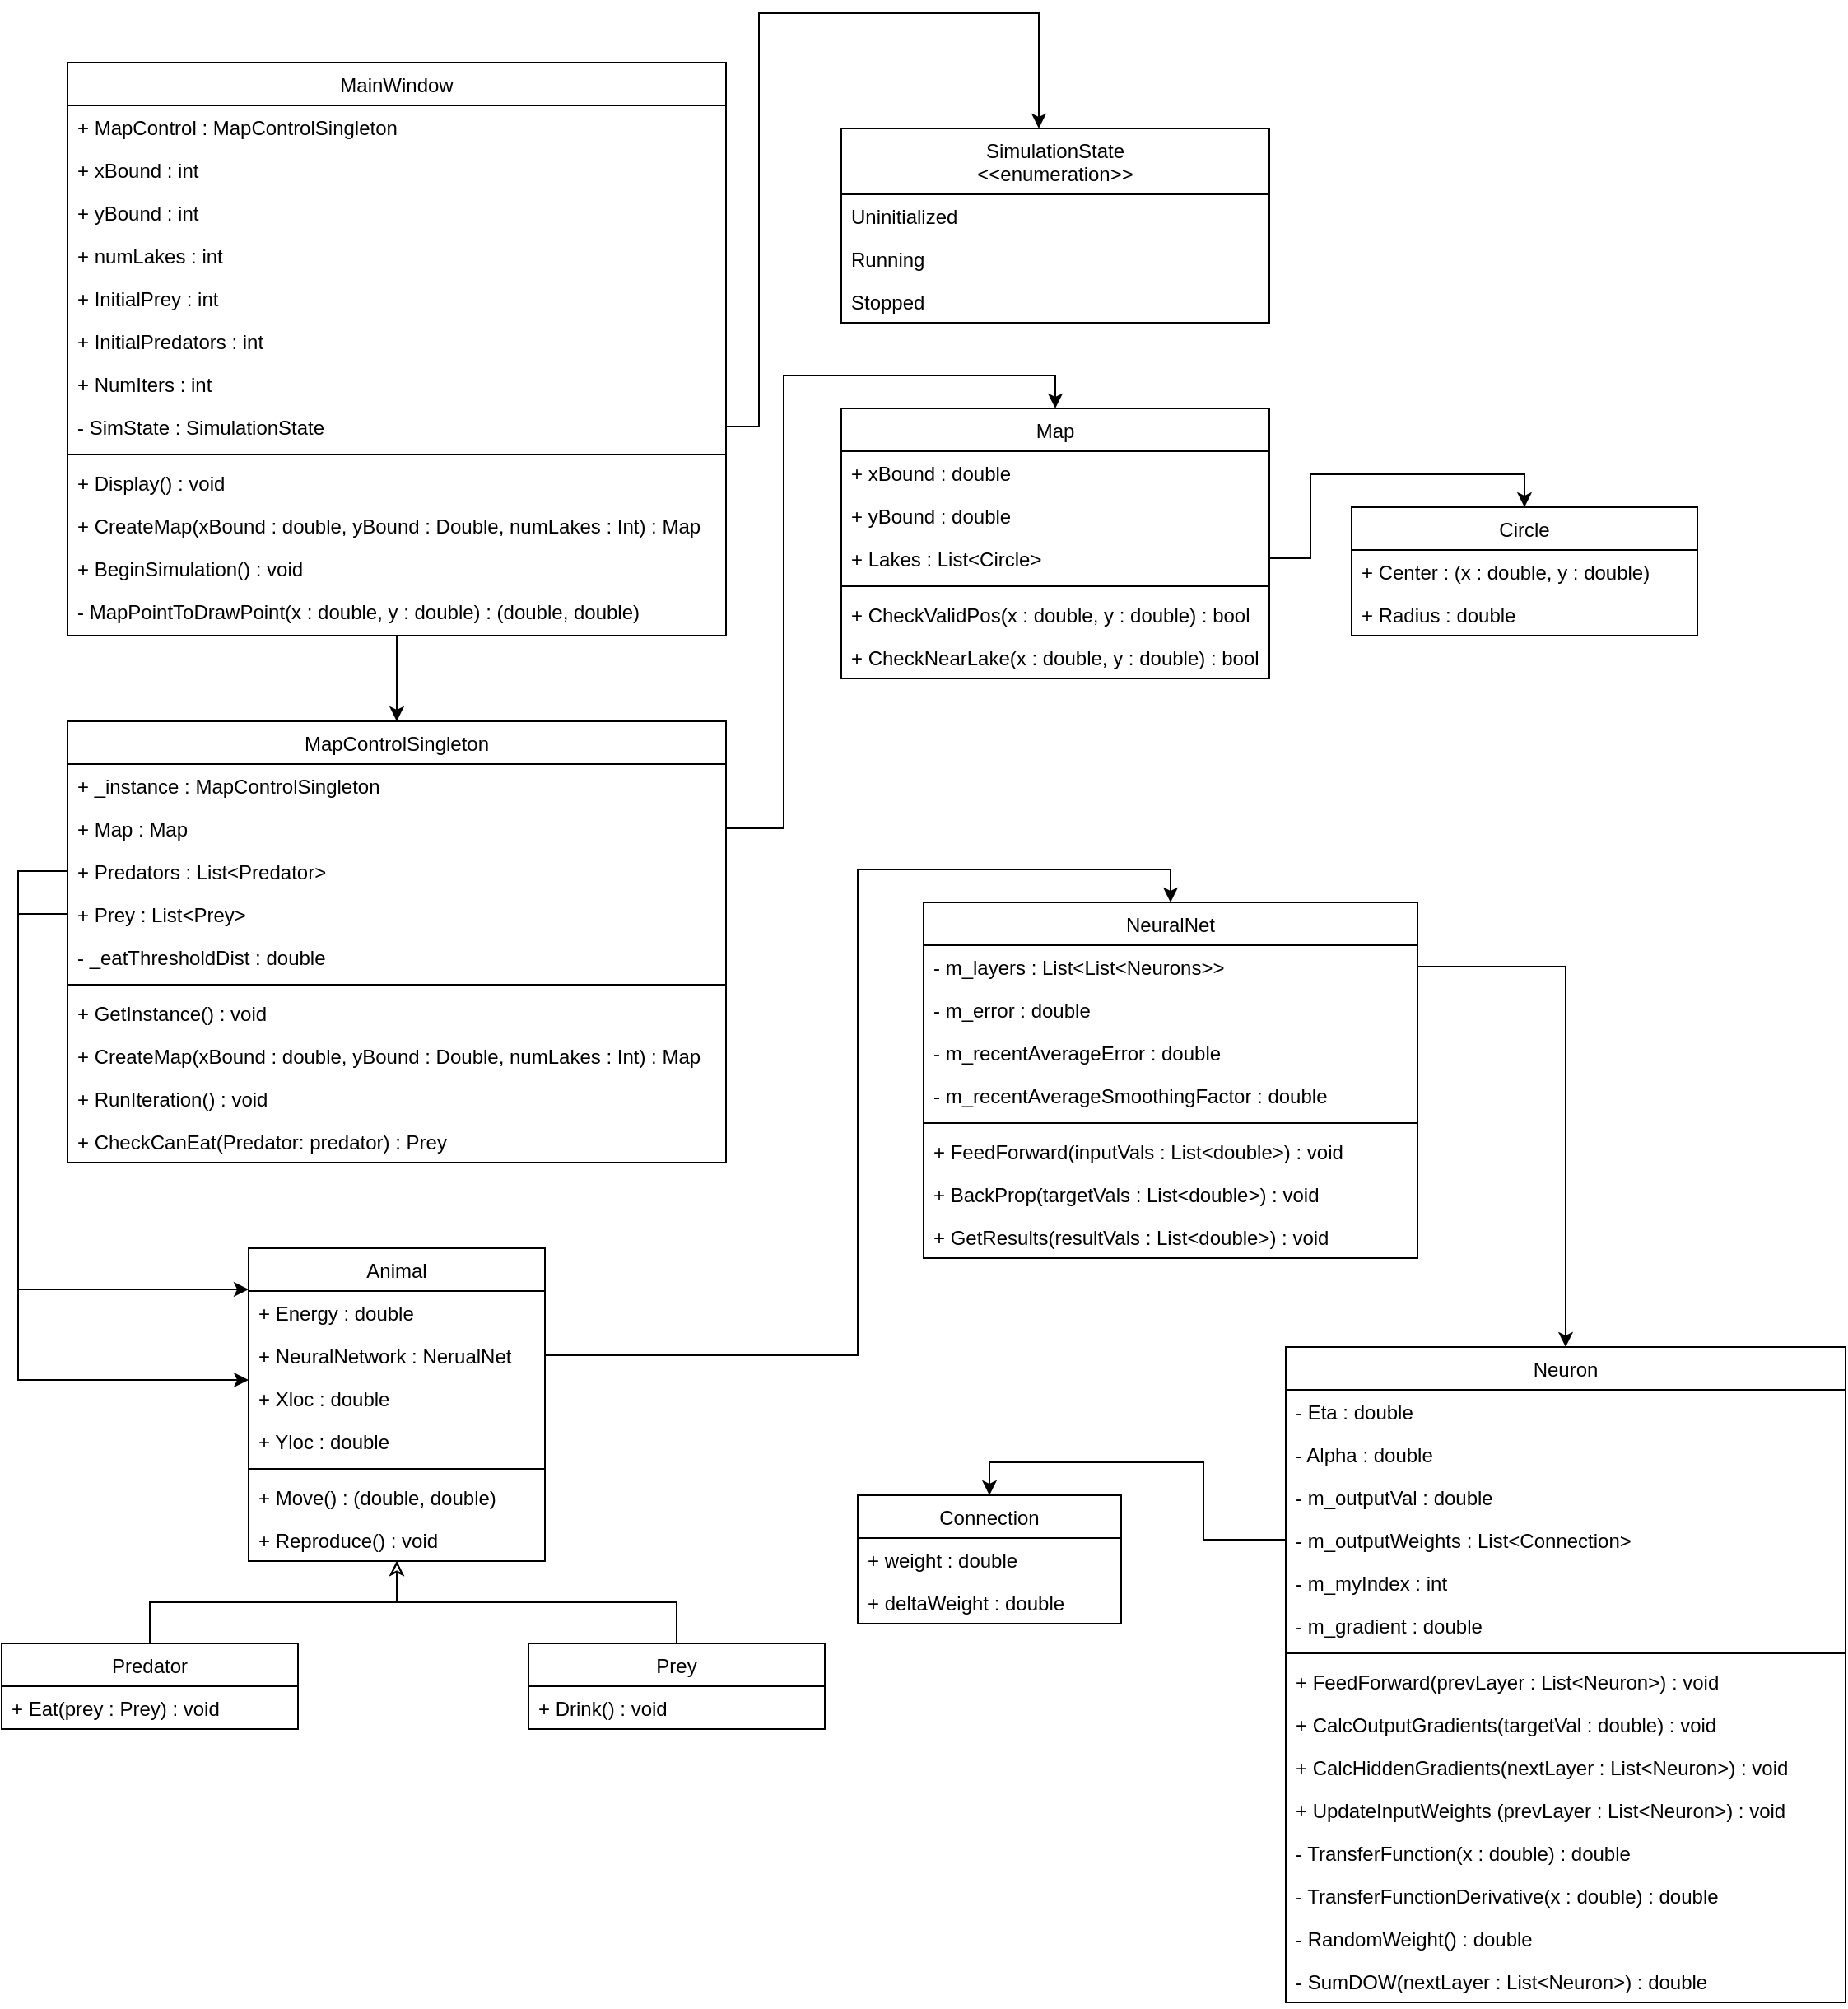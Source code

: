 <mxfile version="21.1.2" type="device">
  <diagram id="C5RBs43oDa-KdzZeNtuy" name="Page-1">
    <mxGraphModel dx="1514" dy="1464" grid="1" gridSize="10" guides="1" tooltips="1" connect="1" arrows="1" fold="1" page="0" pageScale="1" pageWidth="827" pageHeight="1169" math="0" shadow="0">
      <root>
        <mxCell id="WIyWlLk6GJQsqaUBKTNV-0" />
        <mxCell id="WIyWlLk6GJQsqaUBKTNV-1" parent="WIyWlLk6GJQsqaUBKTNV-0" />
        <mxCell id="zkfFHV4jXpPFQw0GAbJ--0" value="NeuralNet" style="swimlane;fontStyle=0;align=center;verticalAlign=top;childLayout=stackLayout;horizontal=1;startSize=26;horizontalStack=0;resizeParent=1;resizeLast=0;collapsible=1;marginBottom=0;rounded=0;shadow=0;strokeWidth=1;" parent="WIyWlLk6GJQsqaUBKTNV-1" vertex="1">
          <mxGeometry x="230" y="-150" width="300" height="216" as="geometry">
            <mxRectangle x="230" y="140" width="160" height="26" as="alternateBounds" />
          </mxGeometry>
        </mxCell>
        <mxCell id="zkfFHV4jXpPFQw0GAbJ--1" value="- m_layers : List&lt;List&lt;Neurons&gt;&gt;" style="text;align=left;verticalAlign=top;spacingLeft=4;spacingRight=4;overflow=hidden;rotatable=0;points=[[0,0.5],[1,0.5]];portConstraint=eastwest;" parent="zkfFHV4jXpPFQw0GAbJ--0" vertex="1">
          <mxGeometry y="26" width="300" height="26" as="geometry" />
        </mxCell>
        <mxCell id="zkfFHV4jXpPFQw0GAbJ--2" value="- m_error : double" style="text;align=left;verticalAlign=top;spacingLeft=4;spacingRight=4;overflow=hidden;rotatable=0;points=[[0,0.5],[1,0.5]];portConstraint=eastwest;rounded=0;shadow=0;html=0;" parent="zkfFHV4jXpPFQw0GAbJ--0" vertex="1">
          <mxGeometry y="52" width="300" height="26" as="geometry" />
        </mxCell>
        <mxCell id="zkfFHV4jXpPFQw0GAbJ--3" value="- m_recentAverageError : double" style="text;align=left;verticalAlign=top;spacingLeft=4;spacingRight=4;overflow=hidden;rotatable=0;points=[[0,0.5],[1,0.5]];portConstraint=eastwest;rounded=0;shadow=0;html=0;" parent="zkfFHV4jXpPFQw0GAbJ--0" vertex="1">
          <mxGeometry y="78" width="300" height="26" as="geometry" />
        </mxCell>
        <mxCell id="nO7ZJ4x5iDr7NH1Br83X-15" value="- m_recentAverageSmoothingFactor : double" style="text;align=left;verticalAlign=top;spacingLeft=4;spacingRight=4;overflow=hidden;rotatable=0;points=[[0,0.5],[1,0.5]];portConstraint=eastwest;rounded=0;shadow=0;html=0;" parent="zkfFHV4jXpPFQw0GAbJ--0" vertex="1">
          <mxGeometry y="104" width="300" height="26" as="geometry" />
        </mxCell>
        <mxCell id="zkfFHV4jXpPFQw0GAbJ--4" value="" style="line;html=1;strokeWidth=1;align=left;verticalAlign=middle;spacingTop=-1;spacingLeft=3;spacingRight=3;rotatable=0;labelPosition=right;points=[];portConstraint=eastwest;" parent="zkfFHV4jXpPFQw0GAbJ--0" vertex="1">
          <mxGeometry y="130" width="300" height="8" as="geometry" />
        </mxCell>
        <mxCell id="zkfFHV4jXpPFQw0GAbJ--5" value="+ FeedForward(inputVals : List&lt;double&gt;) : void" style="text;align=left;verticalAlign=top;spacingLeft=4;spacingRight=4;overflow=hidden;rotatable=0;points=[[0,0.5],[1,0.5]];portConstraint=eastwest;" parent="zkfFHV4jXpPFQw0GAbJ--0" vertex="1">
          <mxGeometry y="138" width="300" height="26" as="geometry" />
        </mxCell>
        <mxCell id="nO7ZJ4x5iDr7NH1Br83X-19" value="+ BackProp(targetVals : List&lt;double&gt;) : void" style="text;align=left;verticalAlign=top;spacingLeft=4;spacingRight=4;overflow=hidden;rotatable=0;points=[[0,0.5],[1,0.5]];portConstraint=eastwest;" parent="zkfFHV4jXpPFQw0GAbJ--0" vertex="1">
          <mxGeometry y="164" width="300" height="26" as="geometry" />
        </mxCell>
        <mxCell id="nO7ZJ4x5iDr7NH1Br83X-18" value="+ GetResults(resultVals : List&lt;double&gt;) : void" style="text;align=left;verticalAlign=top;spacingLeft=4;spacingRight=4;overflow=hidden;rotatable=0;points=[[0,0.5],[1,0.5]];portConstraint=eastwest;" parent="zkfFHV4jXpPFQw0GAbJ--0" vertex="1">
          <mxGeometry y="190" width="300" height="26" as="geometry" />
        </mxCell>
        <mxCell id="zkfFHV4jXpPFQw0GAbJ--17" value="Neuron" style="swimlane;fontStyle=0;align=center;verticalAlign=top;childLayout=stackLayout;horizontal=1;startSize=26;horizontalStack=0;resizeParent=1;resizeLast=0;collapsible=1;marginBottom=0;rounded=0;shadow=0;strokeWidth=1;" parent="WIyWlLk6GJQsqaUBKTNV-1" vertex="1">
          <mxGeometry x="450" y="120" width="340" height="398" as="geometry">
            <mxRectangle x="550" y="140" width="160" height="26" as="alternateBounds" />
          </mxGeometry>
        </mxCell>
        <mxCell id="zkfFHV4jXpPFQw0GAbJ--18" value="- Eta : double" style="text;align=left;verticalAlign=top;spacingLeft=4;spacingRight=4;overflow=hidden;rotatable=0;points=[[0,0.5],[1,0.5]];portConstraint=eastwest;" parent="zkfFHV4jXpPFQw0GAbJ--17" vertex="1">
          <mxGeometry y="26" width="340" height="26" as="geometry" />
        </mxCell>
        <mxCell id="zkfFHV4jXpPFQw0GAbJ--19" value="- Alpha : double" style="text;align=left;verticalAlign=top;spacingLeft=4;spacingRight=4;overflow=hidden;rotatable=0;points=[[0,0.5],[1,0.5]];portConstraint=eastwest;rounded=0;shadow=0;html=0;" parent="zkfFHV4jXpPFQw0GAbJ--17" vertex="1">
          <mxGeometry y="52" width="340" height="26" as="geometry" />
        </mxCell>
        <mxCell id="zkfFHV4jXpPFQw0GAbJ--20" value="- m_outputVal : double" style="text;align=left;verticalAlign=top;spacingLeft=4;spacingRight=4;overflow=hidden;rotatable=0;points=[[0,0.5],[1,0.5]];portConstraint=eastwest;rounded=0;shadow=0;html=0;" parent="zkfFHV4jXpPFQw0GAbJ--17" vertex="1">
          <mxGeometry y="78" width="340" height="26" as="geometry" />
        </mxCell>
        <mxCell id="zkfFHV4jXpPFQw0GAbJ--21" value="- m_outputWeights : List&lt;Connection&gt;" style="text;align=left;verticalAlign=top;spacingLeft=4;spacingRight=4;overflow=hidden;rotatable=0;points=[[0,0.5],[1,0.5]];portConstraint=eastwest;rounded=0;shadow=0;html=0;" parent="zkfFHV4jXpPFQw0GAbJ--17" vertex="1">
          <mxGeometry y="104" width="340" height="26" as="geometry" />
        </mxCell>
        <mxCell id="zkfFHV4jXpPFQw0GAbJ--22" value="- m_myIndex : int" style="text;align=left;verticalAlign=top;spacingLeft=4;spacingRight=4;overflow=hidden;rotatable=0;points=[[0,0.5],[1,0.5]];portConstraint=eastwest;rounded=0;shadow=0;html=0;" parent="zkfFHV4jXpPFQw0GAbJ--17" vertex="1">
          <mxGeometry y="130" width="340" height="26" as="geometry" />
        </mxCell>
        <mxCell id="nO7ZJ4x5iDr7NH1Br83X-7" value="- m_gradient : double" style="text;align=left;verticalAlign=top;spacingLeft=4;spacingRight=4;overflow=hidden;rotatable=0;points=[[0,0.5],[1,0.5]];portConstraint=eastwest;rounded=0;shadow=0;html=0;" parent="zkfFHV4jXpPFQw0GAbJ--17" vertex="1">
          <mxGeometry y="156" width="340" height="26" as="geometry" />
        </mxCell>
        <mxCell id="zkfFHV4jXpPFQw0GAbJ--23" value="" style="line;html=1;strokeWidth=1;align=left;verticalAlign=middle;spacingTop=-1;spacingLeft=3;spacingRight=3;rotatable=0;labelPosition=right;points=[];portConstraint=eastwest;" parent="zkfFHV4jXpPFQw0GAbJ--17" vertex="1">
          <mxGeometry y="182" width="340" height="8" as="geometry" />
        </mxCell>
        <mxCell id="zkfFHV4jXpPFQw0GAbJ--24" value="+ FeedForward(prevLayer : List&lt;Neuron&gt;) : void" style="text;align=left;verticalAlign=top;spacingLeft=4;spacingRight=4;overflow=hidden;rotatable=0;points=[[0,0.5],[1,0.5]];portConstraint=eastwest;" parent="zkfFHV4jXpPFQw0GAbJ--17" vertex="1">
          <mxGeometry y="190" width="340" height="26" as="geometry" />
        </mxCell>
        <mxCell id="zkfFHV4jXpPFQw0GAbJ--25" value="+ CalcOutputGradients(targetVal : double) : void" style="text;align=left;verticalAlign=top;spacingLeft=4;spacingRight=4;overflow=hidden;rotatable=0;points=[[0,0.5],[1,0.5]];portConstraint=eastwest;" parent="zkfFHV4jXpPFQw0GAbJ--17" vertex="1">
          <mxGeometry y="216" width="340" height="26" as="geometry" />
        </mxCell>
        <mxCell id="nO7ZJ4x5iDr7NH1Br83X-11" value="+ CalcHiddenGradients(nextLayer : List&lt;Neuron&gt;) : void" style="text;align=left;verticalAlign=top;spacingLeft=4;spacingRight=4;overflow=hidden;rotatable=0;points=[[0,0.5],[1,0.5]];portConstraint=eastwest;" parent="zkfFHV4jXpPFQw0GAbJ--17" vertex="1">
          <mxGeometry y="242" width="340" height="26" as="geometry" />
        </mxCell>
        <mxCell id="nO7ZJ4x5iDr7NH1Br83X-10" value="+ UpdateInputWeights (prevLayer : List&lt;Neuron&gt;) : void" style="text;align=left;verticalAlign=top;spacingLeft=4;spacingRight=4;overflow=hidden;rotatable=0;points=[[0,0.5],[1,0.5]];portConstraint=eastwest;" parent="zkfFHV4jXpPFQw0GAbJ--17" vertex="1">
          <mxGeometry y="268" width="340" height="26" as="geometry" />
        </mxCell>
        <mxCell id="nO7ZJ4x5iDr7NH1Br83X-9" value="- TransferFunction(x : double) : double" style="text;align=left;verticalAlign=top;spacingLeft=4;spacingRight=4;overflow=hidden;rotatable=0;points=[[0,0.5],[1,0.5]];portConstraint=eastwest;" parent="zkfFHV4jXpPFQw0GAbJ--17" vertex="1">
          <mxGeometry y="294" width="340" height="26" as="geometry" />
        </mxCell>
        <mxCell id="nO7ZJ4x5iDr7NH1Br83X-8" value="- TransferFunctionDerivative(x : double) : double" style="text;align=left;verticalAlign=top;spacingLeft=4;spacingRight=4;overflow=hidden;rotatable=0;points=[[0,0.5],[1,0.5]];portConstraint=eastwest;" parent="zkfFHV4jXpPFQw0GAbJ--17" vertex="1">
          <mxGeometry y="320" width="340" height="26" as="geometry" />
        </mxCell>
        <mxCell id="nO7ZJ4x5iDr7NH1Br83X-13" value="- RandomWeight() : double" style="text;align=left;verticalAlign=top;spacingLeft=4;spacingRight=4;overflow=hidden;rotatable=0;points=[[0,0.5],[1,0.5]];portConstraint=eastwest;" parent="zkfFHV4jXpPFQw0GAbJ--17" vertex="1">
          <mxGeometry y="346" width="340" height="26" as="geometry" />
        </mxCell>
        <mxCell id="nO7ZJ4x5iDr7NH1Br83X-12" value="- SumDOW(nextLayer : List&lt;Neuron&gt;) : double" style="text;align=left;verticalAlign=top;spacingLeft=4;spacingRight=4;overflow=hidden;rotatable=0;points=[[0,0.5],[1,0.5]];portConstraint=eastwest;" parent="zkfFHV4jXpPFQw0GAbJ--17" vertex="1">
          <mxGeometry y="372" width="340" height="26" as="geometry" />
        </mxCell>
        <mxCell id="nO7ZJ4x5iDr7NH1Br83X-0" value="Connection" style="swimlane;fontStyle=0;align=center;verticalAlign=top;childLayout=stackLayout;horizontal=1;startSize=26;horizontalStack=0;resizeParent=1;resizeLast=0;collapsible=1;marginBottom=0;rounded=0;shadow=0;strokeWidth=1;" parent="WIyWlLk6GJQsqaUBKTNV-1" vertex="1">
          <mxGeometry x="190" y="210" width="160" height="78" as="geometry">
            <mxRectangle x="230" y="140" width="160" height="26" as="alternateBounds" />
          </mxGeometry>
        </mxCell>
        <mxCell id="nO7ZJ4x5iDr7NH1Br83X-1" value="+ weight : double" style="text;align=left;verticalAlign=top;spacingLeft=4;spacingRight=4;overflow=hidden;rotatable=0;points=[[0,0.5],[1,0.5]];portConstraint=eastwest;" parent="nO7ZJ4x5iDr7NH1Br83X-0" vertex="1">
          <mxGeometry y="26" width="160" height="26" as="geometry" />
        </mxCell>
        <mxCell id="nO7ZJ4x5iDr7NH1Br83X-2" value="+ deltaWeight : double" style="text;align=left;verticalAlign=top;spacingLeft=4;spacingRight=4;overflow=hidden;rotatable=0;points=[[0,0.5],[1,0.5]];portConstraint=eastwest;rounded=0;shadow=0;html=0;" parent="nO7ZJ4x5iDr7NH1Br83X-0" vertex="1">
          <mxGeometry y="52" width="160" height="26" as="geometry" />
        </mxCell>
        <mxCell id="nO7ZJ4x5iDr7NH1Br83X-6" style="edgeStyle=orthogonalEdgeStyle;rounded=0;orthogonalLoop=1;jettySize=auto;html=1;entryX=0.5;entryY=0;entryDx=0;entryDy=0;" parent="WIyWlLk6GJQsqaUBKTNV-1" source="zkfFHV4jXpPFQw0GAbJ--21" target="nO7ZJ4x5iDr7NH1Br83X-0" edge="1">
          <mxGeometry relative="1" as="geometry" />
        </mxCell>
        <mxCell id="nO7ZJ4x5iDr7NH1Br83X-20" style="edgeStyle=orthogonalEdgeStyle;rounded=0;orthogonalLoop=1;jettySize=auto;html=1;entryX=0.5;entryY=0;entryDx=0;entryDy=0;" parent="WIyWlLk6GJQsqaUBKTNV-1" source="zkfFHV4jXpPFQw0GAbJ--1" target="zkfFHV4jXpPFQw0GAbJ--17" edge="1">
          <mxGeometry relative="1" as="geometry" />
        </mxCell>
        <mxCell id="nO7ZJ4x5iDr7NH1Br83X-21" value="Animal" style="swimlane;fontStyle=0;align=center;verticalAlign=top;childLayout=stackLayout;horizontal=1;startSize=26;horizontalStack=0;resizeParent=1;resizeLast=0;collapsible=1;marginBottom=0;rounded=0;shadow=0;strokeWidth=1;" parent="WIyWlLk6GJQsqaUBKTNV-1" vertex="1">
          <mxGeometry x="-180" y="60" width="180" height="190" as="geometry">
            <mxRectangle x="230" y="140" width="160" height="26" as="alternateBounds" />
          </mxGeometry>
        </mxCell>
        <mxCell id="nO7ZJ4x5iDr7NH1Br83X-22" value="+ Energy : double" style="text;align=left;verticalAlign=top;spacingLeft=4;spacingRight=4;overflow=hidden;rotatable=0;points=[[0,0.5],[1,0.5]];portConstraint=eastwest;" parent="nO7ZJ4x5iDr7NH1Br83X-21" vertex="1">
          <mxGeometry y="26" width="180" height="26" as="geometry" />
        </mxCell>
        <mxCell id="nO7ZJ4x5iDr7NH1Br83X-23" value="+ NeuralNetwork : NerualNet" style="text;align=left;verticalAlign=top;spacingLeft=4;spacingRight=4;overflow=hidden;rotatable=0;points=[[0,0.5],[1,0.5]];portConstraint=eastwest;rounded=0;shadow=0;html=0;" parent="nO7ZJ4x5iDr7NH1Br83X-21" vertex="1">
          <mxGeometry y="52" width="180" height="26" as="geometry" />
        </mxCell>
        <mxCell id="nO7ZJ4x5iDr7NH1Br83X-50" value="+ Xloc : double" style="text;align=left;verticalAlign=top;spacingLeft=4;spacingRight=4;overflow=hidden;rotatable=0;points=[[0,0.5],[1,0.5]];portConstraint=eastwest;rounded=0;shadow=0;html=0;" parent="nO7ZJ4x5iDr7NH1Br83X-21" vertex="1">
          <mxGeometry y="78" width="180" height="26" as="geometry" />
        </mxCell>
        <mxCell id="nO7ZJ4x5iDr7NH1Br83X-51" value="+ Yloc : double" style="text;align=left;verticalAlign=top;spacingLeft=4;spacingRight=4;overflow=hidden;rotatable=0;points=[[0,0.5],[1,0.5]];portConstraint=eastwest;rounded=0;shadow=0;html=0;" parent="nO7ZJ4x5iDr7NH1Br83X-21" vertex="1">
          <mxGeometry y="104" width="180" height="26" as="geometry" />
        </mxCell>
        <mxCell id="nO7ZJ4x5iDr7NH1Br83X-27" value="" style="line;html=1;strokeWidth=1;align=left;verticalAlign=middle;spacingTop=-1;spacingLeft=3;spacingRight=3;rotatable=0;labelPosition=right;points=[];portConstraint=eastwest;" parent="nO7ZJ4x5iDr7NH1Br83X-21" vertex="1">
          <mxGeometry y="130" width="180" height="8" as="geometry" />
        </mxCell>
        <mxCell id="nO7ZJ4x5iDr7NH1Br83X-26" value="+ Move() : (double, double)" style="text;align=left;verticalAlign=top;spacingLeft=4;spacingRight=4;overflow=hidden;rotatable=0;points=[[0,0.5],[1,0.5]];portConstraint=eastwest;rounded=0;shadow=0;html=0;" parent="nO7ZJ4x5iDr7NH1Br83X-21" vertex="1">
          <mxGeometry y="138" width="180" height="26" as="geometry" />
        </mxCell>
        <mxCell id="nO7ZJ4x5iDr7NH1Br83X-28" value="+ Reproduce() : void" style="text;align=left;verticalAlign=top;spacingLeft=4;spacingRight=4;overflow=hidden;rotatable=0;points=[[0,0.5],[1,0.5]];portConstraint=eastwest;rounded=0;shadow=0;html=0;" parent="nO7ZJ4x5iDr7NH1Br83X-21" vertex="1">
          <mxGeometry y="164" width="180" height="26" as="geometry" />
        </mxCell>
        <mxCell id="nO7ZJ4x5iDr7NH1Br83X-25" style="edgeStyle=orthogonalEdgeStyle;rounded=0;orthogonalLoop=1;jettySize=auto;html=1;entryX=0.5;entryY=0;entryDx=0;entryDy=0;" parent="WIyWlLk6GJQsqaUBKTNV-1" source="nO7ZJ4x5iDr7NH1Br83X-23" target="zkfFHV4jXpPFQw0GAbJ--0" edge="1">
          <mxGeometry relative="1" as="geometry">
            <Array as="points">
              <mxPoint x="190" y="125" />
              <mxPoint x="190" y="-170" />
              <mxPoint x="380" y="-170" />
            </Array>
          </mxGeometry>
        </mxCell>
        <mxCell id="nO7ZJ4x5iDr7NH1Br83X-41" style="edgeStyle=orthogonalEdgeStyle;rounded=0;orthogonalLoop=1;jettySize=auto;html=1;endArrow=classic;endFill=0;" parent="WIyWlLk6GJQsqaUBKTNV-1" source="nO7ZJ4x5iDr7NH1Br83X-29" target="nO7ZJ4x5iDr7NH1Br83X-21" edge="1">
          <mxGeometry relative="1" as="geometry" />
        </mxCell>
        <mxCell id="nO7ZJ4x5iDr7NH1Br83X-29" value="Predator" style="swimlane;fontStyle=0;align=center;verticalAlign=top;childLayout=stackLayout;horizontal=1;startSize=26;horizontalStack=0;resizeParent=1;resizeLast=0;collapsible=1;marginBottom=0;rounded=0;shadow=0;strokeWidth=1;" parent="WIyWlLk6GJQsqaUBKTNV-1" vertex="1">
          <mxGeometry x="-330" y="300" width="180" height="52" as="geometry">
            <mxRectangle x="230" y="140" width="160" height="26" as="alternateBounds" />
          </mxGeometry>
        </mxCell>
        <mxCell id="nO7ZJ4x5iDr7NH1Br83X-33" value="+ Eat(prey : Prey) : void" style="text;align=left;verticalAlign=top;spacingLeft=4;spacingRight=4;overflow=hidden;rotatable=0;points=[[0,0.5],[1,0.5]];portConstraint=eastwest;rounded=0;shadow=0;html=0;" parent="nO7ZJ4x5iDr7NH1Br83X-29" vertex="1">
          <mxGeometry y="26" width="180" height="26" as="geometry" />
        </mxCell>
        <mxCell id="nO7ZJ4x5iDr7NH1Br83X-42" style="edgeStyle=orthogonalEdgeStyle;rounded=0;orthogonalLoop=1;jettySize=auto;html=1;endArrow=classic;endFill=0;" parent="WIyWlLk6GJQsqaUBKTNV-1" source="nO7ZJ4x5iDr7NH1Br83X-35" target="nO7ZJ4x5iDr7NH1Br83X-21" edge="1">
          <mxGeometry relative="1" as="geometry" />
        </mxCell>
        <mxCell id="nO7ZJ4x5iDr7NH1Br83X-35" value="Prey" style="swimlane;fontStyle=0;align=center;verticalAlign=top;childLayout=stackLayout;horizontal=1;startSize=26;horizontalStack=0;resizeParent=1;resizeLast=0;collapsible=1;marginBottom=0;rounded=0;shadow=0;strokeWidth=1;" parent="WIyWlLk6GJQsqaUBKTNV-1" vertex="1">
          <mxGeometry x="-10" y="300" width="180" height="52" as="geometry">
            <mxRectangle x="230" y="140" width="160" height="26" as="alternateBounds" />
          </mxGeometry>
        </mxCell>
        <mxCell id="nO7ZJ4x5iDr7NH1Br83X-40" value="+ Drink() : void" style="text;align=left;verticalAlign=top;spacingLeft=4;spacingRight=4;overflow=hidden;rotatable=0;points=[[0,0.5],[1,0.5]];portConstraint=eastwest;rounded=0;shadow=0;html=0;" parent="nO7ZJ4x5iDr7NH1Br83X-35" vertex="1">
          <mxGeometry y="26" width="180" height="26" as="geometry" />
        </mxCell>
        <mxCell id="nO7ZJ4x5iDr7NH1Br83X-44" value="MapControlSingleton" style="swimlane;fontStyle=0;align=center;verticalAlign=top;childLayout=stackLayout;horizontal=1;startSize=26;horizontalStack=0;resizeParent=1;resizeLast=0;collapsible=1;marginBottom=0;rounded=0;shadow=0;strokeWidth=1;" parent="WIyWlLk6GJQsqaUBKTNV-1" vertex="1">
          <mxGeometry x="-290" y="-260" width="400" height="268" as="geometry">
            <mxRectangle x="230" y="140" width="160" height="26" as="alternateBounds" />
          </mxGeometry>
        </mxCell>
        <mxCell id="AgqpvDuO_LdRkOJ1q3NE-1" value="+ _instance : MapControlSingleton" style="text;align=left;verticalAlign=top;spacingLeft=4;spacingRight=4;overflow=hidden;rotatable=0;points=[[0,0.5],[1,0.5]];portConstraint=eastwest;" parent="nO7ZJ4x5iDr7NH1Br83X-44" vertex="1">
          <mxGeometry y="26" width="400" height="26" as="geometry" />
        </mxCell>
        <mxCell id="nO7ZJ4x5iDr7NH1Br83X-45" value="+ Map : Map" style="text;align=left;verticalAlign=top;spacingLeft=4;spacingRight=4;overflow=hidden;rotatable=0;points=[[0,0.5],[1,0.5]];portConstraint=eastwest;" parent="nO7ZJ4x5iDr7NH1Br83X-44" vertex="1">
          <mxGeometry y="52" width="400" height="26" as="geometry" />
        </mxCell>
        <mxCell id="nO7ZJ4x5iDr7NH1Br83X-46" value="+ Predators : List&lt;Predator&gt;" style="text;align=left;verticalAlign=top;spacingLeft=4;spacingRight=4;overflow=hidden;rotatable=0;points=[[0,0.5],[1,0.5]];portConstraint=eastwest;rounded=0;shadow=0;html=0;" parent="nO7ZJ4x5iDr7NH1Br83X-44" vertex="1">
          <mxGeometry y="78" width="400" height="26" as="geometry" />
        </mxCell>
        <mxCell id="nO7ZJ4x5iDr7NH1Br83X-67" value="+ Prey : List&lt;Prey&gt;" style="text;align=left;verticalAlign=top;spacingLeft=4;spacingRight=4;overflow=hidden;rotatable=0;points=[[0,0.5],[1,0.5]];portConstraint=eastwest;rounded=0;shadow=0;html=0;" parent="nO7ZJ4x5iDr7NH1Br83X-44" vertex="1">
          <mxGeometry y="104" width="400" height="26" as="geometry" />
        </mxCell>
        <mxCell id="AgqpvDuO_LdRkOJ1q3NE-5" value="- _eatThresholdDist : double" style="text;align=left;verticalAlign=top;spacingLeft=4;spacingRight=4;overflow=hidden;rotatable=0;points=[[0,0.5],[1,0.5]];portConstraint=eastwest;rounded=0;shadow=0;html=0;" parent="nO7ZJ4x5iDr7NH1Br83X-44" vertex="1">
          <mxGeometry y="130" width="400" height="26" as="geometry" />
        </mxCell>
        <mxCell id="nO7ZJ4x5iDr7NH1Br83X-47" value="" style="line;html=1;strokeWidth=1;align=left;verticalAlign=middle;spacingTop=-1;spacingLeft=3;spacingRight=3;rotatable=0;labelPosition=right;points=[];portConstraint=eastwest;" parent="nO7ZJ4x5iDr7NH1Br83X-44" vertex="1">
          <mxGeometry y="156" width="400" height="8" as="geometry" />
        </mxCell>
        <mxCell id="AgqpvDuO_LdRkOJ1q3NE-2" value="+ GetInstance() : void" style="text;align=left;verticalAlign=top;spacingLeft=4;spacingRight=4;overflow=hidden;rotatable=0;points=[[0,0.5],[1,0.5]];portConstraint=eastwest;rounded=0;shadow=0;html=0;" parent="nO7ZJ4x5iDr7NH1Br83X-44" vertex="1">
          <mxGeometry y="164" width="400" height="26" as="geometry" />
        </mxCell>
        <mxCell id="AgqpvDuO_LdRkOJ1q3NE-3" value="+ CreateMap(xBound : double, yBound : Double, numLakes : Int) : Map" style="text;align=left;verticalAlign=top;spacingLeft=4;spacingRight=4;overflow=hidden;rotatable=0;points=[[0,0.5],[1,0.5]];portConstraint=eastwest;rounded=0;shadow=0;html=0;" parent="nO7ZJ4x5iDr7NH1Br83X-44" vertex="1">
          <mxGeometry y="190" width="400" height="26" as="geometry" />
        </mxCell>
        <mxCell id="nO7ZJ4x5iDr7NH1Br83X-48" value="+ RunIteration() : void" style="text;align=left;verticalAlign=top;spacingLeft=4;spacingRight=4;overflow=hidden;rotatable=0;points=[[0,0.5],[1,0.5]];portConstraint=eastwest;rounded=0;shadow=0;html=0;" parent="nO7ZJ4x5iDr7NH1Br83X-44" vertex="1">
          <mxGeometry y="216" width="400" height="26" as="geometry" />
        </mxCell>
        <mxCell id="AgqpvDuO_LdRkOJ1q3NE-0" value="+ CheckCanEat(Predator: predator) : Prey" style="text;align=left;verticalAlign=top;spacingLeft=4;spacingRight=4;overflow=hidden;rotatable=0;points=[[0,0.5],[1,0.5]];portConstraint=eastwest;rounded=0;shadow=0;html=0;" parent="nO7ZJ4x5iDr7NH1Br83X-44" vertex="1">
          <mxGeometry y="242" width="400" height="26" as="geometry" />
        </mxCell>
        <mxCell id="nO7ZJ4x5iDr7NH1Br83X-52" value="Map" style="swimlane;fontStyle=0;align=center;verticalAlign=top;childLayout=stackLayout;horizontal=1;startSize=26;horizontalStack=0;resizeParent=1;resizeLast=0;collapsible=1;marginBottom=0;rounded=0;shadow=0;strokeWidth=1;" parent="WIyWlLk6GJQsqaUBKTNV-1" vertex="1">
          <mxGeometry x="180" y="-450" width="260" height="164" as="geometry">
            <mxRectangle x="230" y="140" width="160" height="26" as="alternateBounds" />
          </mxGeometry>
        </mxCell>
        <mxCell id="nO7ZJ4x5iDr7NH1Br83X-78" value="+ xBound : double" style="text;align=left;verticalAlign=top;spacingLeft=4;spacingRight=4;overflow=hidden;rotatable=0;points=[[0,0.5],[1,0.5]];portConstraint=eastwest;" parent="nO7ZJ4x5iDr7NH1Br83X-52" vertex="1">
          <mxGeometry y="26" width="260" height="26" as="geometry" />
        </mxCell>
        <mxCell id="nO7ZJ4x5iDr7NH1Br83X-79" value="+ yBound : double" style="text;align=left;verticalAlign=top;spacingLeft=4;spacingRight=4;overflow=hidden;rotatable=0;points=[[0,0.5],[1,0.5]];portConstraint=eastwest;" parent="nO7ZJ4x5iDr7NH1Br83X-52" vertex="1">
          <mxGeometry y="52" width="260" height="26" as="geometry" />
        </mxCell>
        <mxCell id="nO7ZJ4x5iDr7NH1Br83X-53" value="+ Lakes : List&lt;Circle&gt;" style="text;align=left;verticalAlign=top;spacingLeft=4;spacingRight=4;overflow=hidden;rotatable=0;points=[[0,0.5],[1,0.5]];portConstraint=eastwest;" parent="nO7ZJ4x5iDr7NH1Br83X-52" vertex="1">
          <mxGeometry y="78" width="260" height="26" as="geometry" />
        </mxCell>
        <mxCell id="nO7ZJ4x5iDr7NH1Br83X-55" value="" style="line;html=1;strokeWidth=1;align=left;verticalAlign=middle;spacingTop=-1;spacingLeft=3;spacingRight=3;rotatable=0;labelPosition=right;points=[];portConstraint=eastwest;" parent="nO7ZJ4x5iDr7NH1Br83X-52" vertex="1">
          <mxGeometry y="104" width="260" height="8" as="geometry" />
        </mxCell>
        <mxCell id="nO7ZJ4x5iDr7NH1Br83X-56" value="+ CheckValidPos(x : double, y : double) : bool" style="text;align=left;verticalAlign=top;spacingLeft=4;spacingRight=4;overflow=hidden;rotatable=0;points=[[0,0.5],[1,0.5]];portConstraint=eastwest;rounded=0;shadow=0;html=0;" parent="nO7ZJ4x5iDr7NH1Br83X-52" vertex="1">
          <mxGeometry y="112" width="260" height="26" as="geometry" />
        </mxCell>
        <mxCell id="nO7ZJ4x5iDr7NH1Br83X-57" value="+ CheckNearLake(x : double, y : double) : bool" style="text;align=left;verticalAlign=top;spacingLeft=4;spacingRight=4;overflow=hidden;rotatable=0;points=[[0,0.5],[1,0.5]];portConstraint=eastwest;rounded=0;shadow=0;html=0;" parent="nO7ZJ4x5iDr7NH1Br83X-52" vertex="1">
          <mxGeometry y="138" width="260" height="26" as="geometry" />
        </mxCell>
        <mxCell id="nO7ZJ4x5iDr7NH1Br83X-58" value="Circle" style="swimlane;fontStyle=0;align=center;verticalAlign=top;childLayout=stackLayout;horizontal=1;startSize=26;horizontalStack=0;resizeParent=1;resizeLast=0;collapsible=1;marginBottom=0;rounded=0;shadow=0;strokeWidth=1;" parent="WIyWlLk6GJQsqaUBKTNV-1" vertex="1">
          <mxGeometry x="490" y="-390" width="210" height="78" as="geometry">
            <mxRectangle x="230" y="140" width="160" height="26" as="alternateBounds" />
          </mxGeometry>
        </mxCell>
        <mxCell id="nO7ZJ4x5iDr7NH1Br83X-59" value="+ Center : (x : double, y : double)" style="text;align=left;verticalAlign=top;spacingLeft=4;spacingRight=4;overflow=hidden;rotatable=0;points=[[0,0.5],[1,0.5]];portConstraint=eastwest;" parent="nO7ZJ4x5iDr7NH1Br83X-58" vertex="1">
          <mxGeometry y="26" width="210" height="26" as="geometry" />
        </mxCell>
        <mxCell id="nO7ZJ4x5iDr7NH1Br83X-60" value="+ Radius : double" style="text;align=left;verticalAlign=top;spacingLeft=4;spacingRight=4;overflow=hidden;rotatable=0;points=[[0,0.5],[1,0.5]];portConstraint=eastwest;rounded=0;shadow=0;html=0;" parent="nO7ZJ4x5iDr7NH1Br83X-58" vertex="1">
          <mxGeometry y="52" width="210" height="26" as="geometry" />
        </mxCell>
        <mxCell id="nO7ZJ4x5iDr7NH1Br83X-64" style="edgeStyle=orthogonalEdgeStyle;rounded=0;orthogonalLoop=1;jettySize=auto;html=1;entryX=0.5;entryY=0;entryDx=0;entryDy=0;" parent="WIyWlLk6GJQsqaUBKTNV-1" source="nO7ZJ4x5iDr7NH1Br83X-53" target="nO7ZJ4x5iDr7NH1Br83X-58" edge="1">
          <mxGeometry relative="1" as="geometry" />
        </mxCell>
        <mxCell id="nO7ZJ4x5iDr7NH1Br83X-66" style="edgeStyle=orthogonalEdgeStyle;rounded=0;orthogonalLoop=1;jettySize=auto;html=1;entryX=0.5;entryY=0;entryDx=0;entryDy=0;" parent="WIyWlLk6GJQsqaUBKTNV-1" source="nO7ZJ4x5iDr7NH1Br83X-45" target="nO7ZJ4x5iDr7NH1Br83X-52" edge="1">
          <mxGeometry relative="1" as="geometry" />
        </mxCell>
        <mxCell id="nO7ZJ4x5iDr7NH1Br83X-85" style="edgeStyle=orthogonalEdgeStyle;rounded=0;orthogonalLoop=1;jettySize=auto;html=1;entryX=0.5;entryY=0;entryDx=0;entryDy=0;" parent="WIyWlLk6GJQsqaUBKTNV-1" source="nO7ZJ4x5iDr7NH1Br83X-68" target="nO7ZJ4x5iDr7NH1Br83X-44" edge="1">
          <mxGeometry relative="1" as="geometry" />
        </mxCell>
        <mxCell id="nO7ZJ4x5iDr7NH1Br83X-68" value="MainWindow" style="swimlane;fontStyle=0;align=center;verticalAlign=top;childLayout=stackLayout;horizontal=1;startSize=26;horizontalStack=0;resizeParent=1;resizeLast=0;collapsible=1;marginBottom=0;rounded=0;shadow=0;strokeWidth=1;" parent="WIyWlLk6GJQsqaUBKTNV-1" vertex="1">
          <mxGeometry x="-290" y="-660" width="400" height="348" as="geometry">
            <mxRectangle x="230" y="140" width="160" height="26" as="alternateBounds" />
          </mxGeometry>
        </mxCell>
        <mxCell id="nO7ZJ4x5iDr7NH1Br83X-69" value="+ MapControl : MapControlSingleton" style="text;align=left;verticalAlign=top;spacingLeft=4;spacingRight=4;overflow=hidden;rotatable=0;points=[[0,0.5],[1,0.5]];portConstraint=eastwest;" parent="nO7ZJ4x5iDr7NH1Br83X-68" vertex="1">
          <mxGeometry y="26" width="400" height="26" as="geometry" />
        </mxCell>
        <mxCell id="nO7ZJ4x5iDr7NH1Br83X-70" value="+ xBound : int" style="text;align=left;verticalAlign=top;spacingLeft=4;spacingRight=4;overflow=hidden;rotatable=0;points=[[0,0.5],[1,0.5]];portConstraint=eastwest;rounded=0;shadow=0;html=0;" parent="nO7ZJ4x5iDr7NH1Br83X-68" vertex="1">
          <mxGeometry y="52" width="400" height="26" as="geometry" />
        </mxCell>
        <mxCell id="nO7ZJ4x5iDr7NH1Br83X-71" value="+ yBound : int" style="text;align=left;verticalAlign=top;spacingLeft=4;spacingRight=4;overflow=hidden;rotatable=0;points=[[0,0.5],[1,0.5]];portConstraint=eastwest;rounded=0;shadow=0;html=0;" parent="nO7ZJ4x5iDr7NH1Br83X-68" vertex="1">
          <mxGeometry y="78" width="400" height="26" as="geometry" />
        </mxCell>
        <mxCell id="COUKo3SFhXMP9OIO-pKD-0" value="+ numLakes : int" style="text;align=left;verticalAlign=top;spacingLeft=4;spacingRight=4;overflow=hidden;rotatable=0;points=[[0,0.5],[1,0.5]];portConstraint=eastwest;rounded=0;shadow=0;html=0;" parent="nO7ZJ4x5iDr7NH1Br83X-68" vertex="1">
          <mxGeometry y="104" width="400" height="26" as="geometry" />
        </mxCell>
        <mxCell id="nO7ZJ4x5iDr7NH1Br83X-72" value="+ InitialPrey : int" style="text;align=left;verticalAlign=top;spacingLeft=4;spacingRight=4;overflow=hidden;rotatable=0;points=[[0,0.5],[1,0.5]];portConstraint=eastwest;rounded=0;shadow=0;html=0;" parent="nO7ZJ4x5iDr7NH1Br83X-68" vertex="1">
          <mxGeometry y="130" width="400" height="26" as="geometry" />
        </mxCell>
        <mxCell id="nO7ZJ4x5iDr7NH1Br83X-80" value="+ InitialPredators : int" style="text;align=left;verticalAlign=top;spacingLeft=4;spacingRight=4;overflow=hidden;rotatable=0;points=[[0,0.5],[1,0.5]];portConstraint=eastwest;rounded=0;shadow=0;html=0;" parent="nO7ZJ4x5iDr7NH1Br83X-68" vertex="1">
          <mxGeometry y="156" width="400" height="26" as="geometry" />
        </mxCell>
        <mxCell id="nO7ZJ4x5iDr7NH1Br83X-81" value="+ NumIters : int" style="text;align=left;verticalAlign=top;spacingLeft=4;spacingRight=4;overflow=hidden;rotatable=0;points=[[0,0.5],[1,0.5]];portConstraint=eastwest;rounded=0;shadow=0;html=0;" parent="nO7ZJ4x5iDr7NH1Br83X-68" vertex="1">
          <mxGeometry y="182" width="400" height="26" as="geometry" />
        </mxCell>
        <mxCell id="z4wzfc7LiboPEF7UclXA-1" value="- SimState : SimulationState " style="text;align=left;verticalAlign=top;spacingLeft=4;spacingRight=4;overflow=hidden;rotatable=0;points=[[0,0.5],[1,0.5]];portConstraint=eastwest;rounded=0;shadow=0;html=0;" vertex="1" parent="nO7ZJ4x5iDr7NH1Br83X-68">
          <mxGeometry y="208" width="400" height="26" as="geometry" />
        </mxCell>
        <mxCell id="nO7ZJ4x5iDr7NH1Br83X-73" value="" style="line;html=1;strokeWidth=1;align=left;verticalAlign=middle;spacingTop=-1;spacingLeft=3;spacingRight=3;rotatable=0;labelPosition=right;points=[];portConstraint=eastwest;" parent="nO7ZJ4x5iDr7NH1Br83X-68" vertex="1">
          <mxGeometry y="234" width="400" height="8" as="geometry" />
        </mxCell>
        <mxCell id="nO7ZJ4x5iDr7NH1Br83X-74" value="+ Display() : void" style="text;align=left;verticalAlign=top;spacingLeft=4;spacingRight=4;overflow=hidden;rotatable=0;points=[[0,0.5],[1,0.5]];portConstraint=eastwest;rounded=0;shadow=0;html=0;" parent="nO7ZJ4x5iDr7NH1Br83X-68" vertex="1">
          <mxGeometry y="242" width="400" height="26" as="geometry" />
        </mxCell>
        <mxCell id="AgqpvDuO_LdRkOJ1q3NE-4" value="+ CreateMap(xBound : double, yBound : Double, numLakes : Int) : Map" style="text;align=left;verticalAlign=top;spacingLeft=4;spacingRight=4;overflow=hidden;rotatable=0;points=[[0,0.5],[1,0.5]];portConstraint=eastwest;rounded=0;shadow=0;html=0;" parent="nO7ZJ4x5iDr7NH1Br83X-68" vertex="1">
          <mxGeometry y="268" width="400" height="26" as="geometry" />
        </mxCell>
        <mxCell id="nO7ZJ4x5iDr7NH1Br83X-84" value="+ BeginSimulation() : void" style="text;align=left;verticalAlign=top;spacingLeft=4;spacingRight=4;overflow=hidden;rotatable=0;points=[[0,0.5],[1,0.5]];portConstraint=eastwest;rounded=0;shadow=0;html=0;" parent="nO7ZJ4x5iDr7NH1Br83X-68" vertex="1">
          <mxGeometry y="294" width="400" height="26" as="geometry" />
        </mxCell>
        <mxCell id="z4wzfc7LiboPEF7UclXA-0" value="- MapPointToDrawPoint(x : double, y : double) : (double, double)" style="text;align=left;verticalAlign=top;spacingLeft=4;spacingRight=4;overflow=hidden;rotatable=0;points=[[0,0.5],[1,0.5]];portConstraint=eastwest;rounded=0;shadow=0;html=0;" vertex="1" parent="nO7ZJ4x5iDr7NH1Br83X-68">
          <mxGeometry y="320" width="400" height="26" as="geometry" />
        </mxCell>
        <mxCell id="nO7ZJ4x5iDr7NH1Br83X-86" style="edgeStyle=orthogonalEdgeStyle;rounded=0;orthogonalLoop=1;jettySize=auto;html=1;" parent="WIyWlLk6GJQsqaUBKTNV-1" source="nO7ZJ4x5iDr7NH1Br83X-46" target="nO7ZJ4x5iDr7NH1Br83X-21" edge="1">
          <mxGeometry relative="1" as="geometry">
            <Array as="points">
              <mxPoint x="-320" y="-169" />
              <mxPoint x="-320" y="85" />
            </Array>
          </mxGeometry>
        </mxCell>
        <mxCell id="nO7ZJ4x5iDr7NH1Br83X-87" style="edgeStyle=orthogonalEdgeStyle;rounded=0;orthogonalLoop=1;jettySize=auto;html=1;" parent="WIyWlLk6GJQsqaUBKTNV-1" source="nO7ZJ4x5iDr7NH1Br83X-67" target="nO7ZJ4x5iDr7NH1Br83X-21" edge="1">
          <mxGeometry relative="1" as="geometry">
            <Array as="points">
              <mxPoint x="-320" y="-143" />
              <mxPoint x="-320" y="140" />
            </Array>
          </mxGeometry>
        </mxCell>
        <mxCell id="z4wzfc7LiboPEF7UclXA-2" value="SimulationState&#xa;&lt;&lt;enumeration&gt;&gt;" style="swimlane;fontStyle=0;align=center;verticalAlign=top;childLayout=stackLayout;horizontal=1;startSize=40;horizontalStack=0;resizeParent=1;resizeLast=0;collapsible=1;marginBottom=0;rounded=0;shadow=0;strokeWidth=1;" vertex="1" parent="WIyWlLk6GJQsqaUBKTNV-1">
          <mxGeometry x="180" y="-620" width="260" height="118" as="geometry">
            <mxRectangle x="230" y="140" width="160" height="26" as="alternateBounds" />
          </mxGeometry>
        </mxCell>
        <mxCell id="z4wzfc7LiboPEF7UclXA-3" value="Uninitialized" style="text;align=left;verticalAlign=top;spacingLeft=4;spacingRight=4;overflow=hidden;rotatable=0;points=[[0,0.5],[1,0.5]];portConstraint=eastwest;" vertex="1" parent="z4wzfc7LiboPEF7UclXA-2">
          <mxGeometry y="40" width="260" height="26" as="geometry" />
        </mxCell>
        <mxCell id="z4wzfc7LiboPEF7UclXA-4" value="Running" style="text;align=left;verticalAlign=top;spacingLeft=4;spacingRight=4;overflow=hidden;rotatable=0;points=[[0,0.5],[1,0.5]];portConstraint=eastwest;" vertex="1" parent="z4wzfc7LiboPEF7UclXA-2">
          <mxGeometry y="66" width="260" height="26" as="geometry" />
        </mxCell>
        <mxCell id="z4wzfc7LiboPEF7UclXA-5" value="Stopped" style="text;align=left;verticalAlign=top;spacingLeft=4;spacingRight=4;overflow=hidden;rotatable=0;points=[[0,0.5],[1,0.5]];portConstraint=eastwest;" vertex="1" parent="z4wzfc7LiboPEF7UclXA-2">
          <mxGeometry y="92" width="260" height="26" as="geometry" />
        </mxCell>
        <mxCell id="z4wzfc7LiboPEF7UclXA-9" style="edgeStyle=orthogonalEdgeStyle;rounded=0;orthogonalLoop=1;jettySize=auto;html=1;" edge="1" parent="WIyWlLk6GJQsqaUBKTNV-1" source="z4wzfc7LiboPEF7UclXA-1" target="z4wzfc7LiboPEF7UclXA-2">
          <mxGeometry relative="1" as="geometry">
            <Array as="points">
              <mxPoint x="130" y="-439" />
              <mxPoint x="130" y="-690" />
              <mxPoint x="300" y="-690" />
            </Array>
          </mxGeometry>
        </mxCell>
      </root>
    </mxGraphModel>
  </diagram>
</mxfile>
